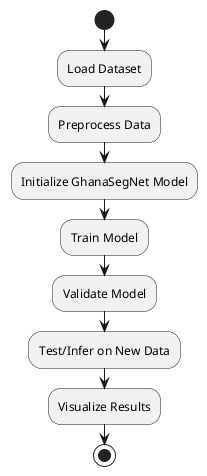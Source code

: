 @startuml
|Data Scientist|
start
:Load Dataset;
:Preprocess Data;
:Initialize GhanaSegNet Model;
:Train Model;
:Validate Model;
:Test/Infer on New Data;
:Visualize Results;
stop
@enduml
